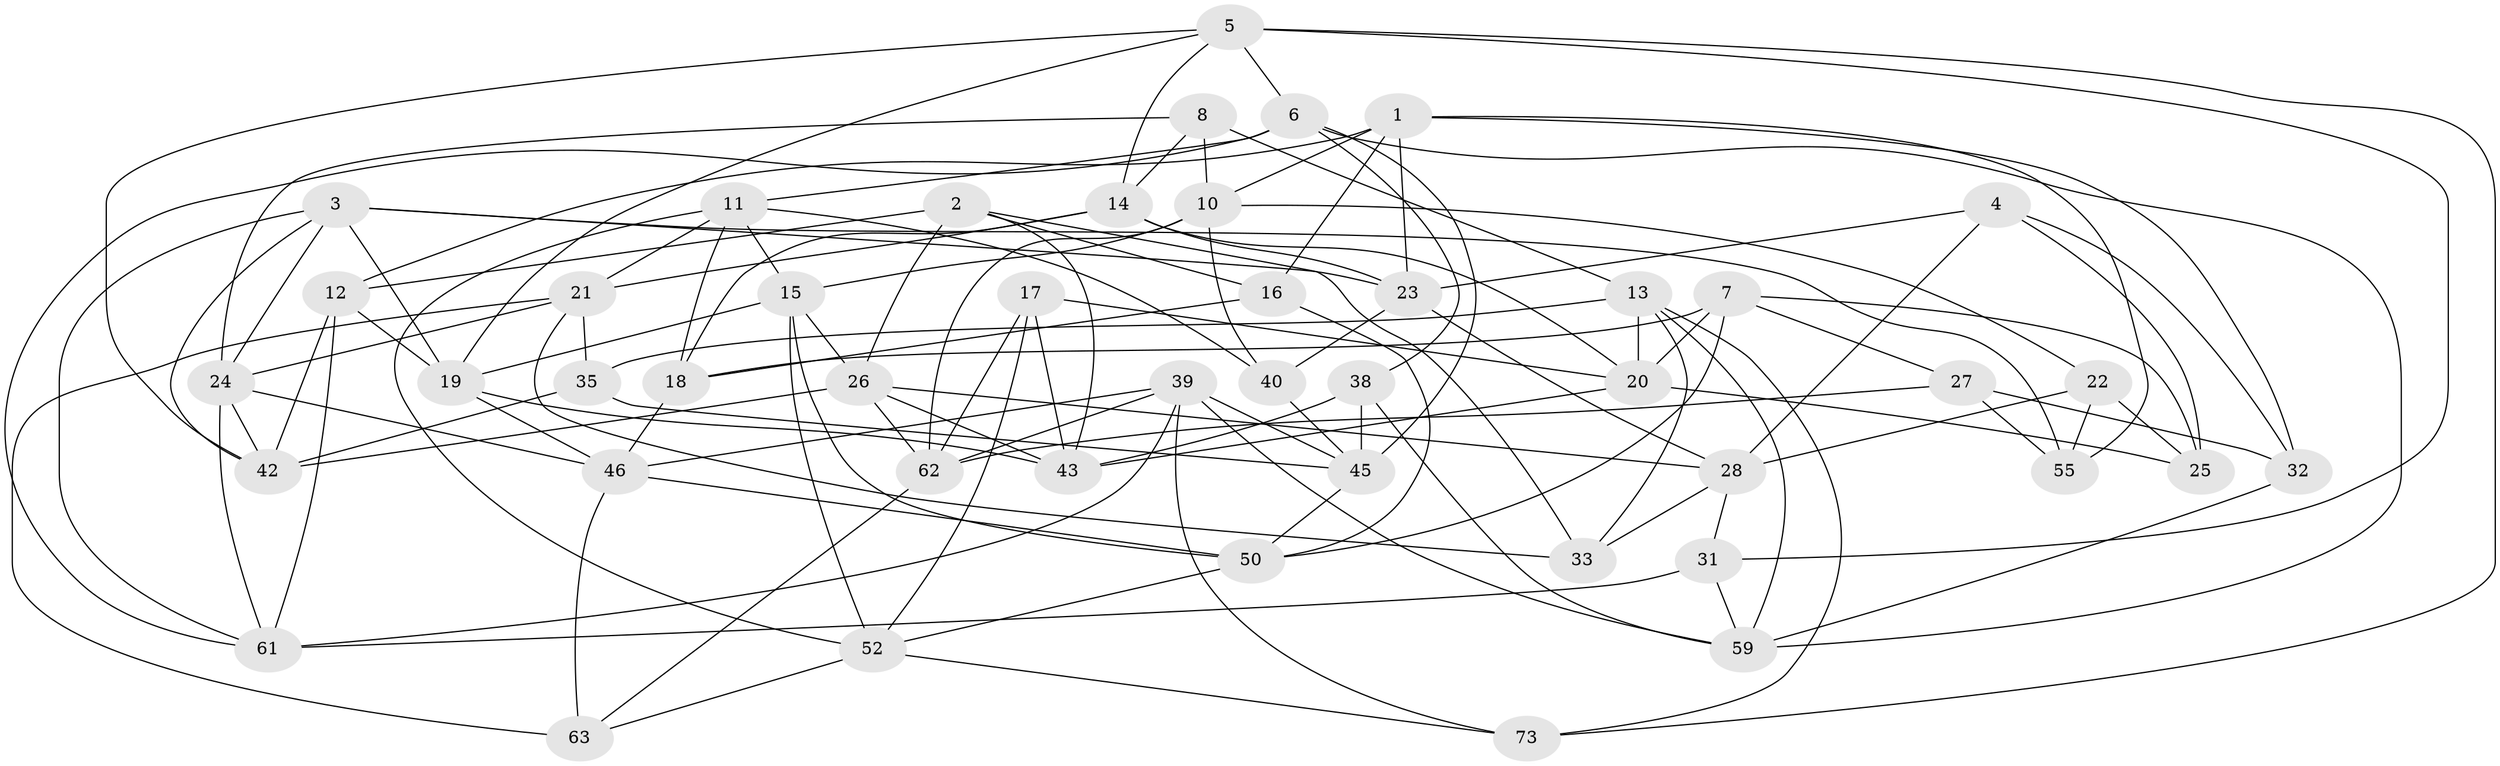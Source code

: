 // original degree distribution, {4: 1.0}
// Generated by graph-tools (version 1.1) at 2025/42/03/06/25 10:42:25]
// undirected, 46 vertices, 120 edges
graph export_dot {
graph [start="1"]
  node [color=gray90,style=filled];
  1 [super="+66"];
  2 [super="+75"];
  3 [super="+9"];
  4;
  5 [super="+57"];
  6 [super="+60"];
  7 [super="+41"];
  8;
  10 [super="+47"];
  11 [super="+67"];
  12 [super="+36"];
  13 [super="+30"];
  14 [super="+48"];
  15 [super="+76"];
  16;
  17;
  18 [super="+29"];
  19 [super="+44"];
  20 [super="+65"];
  21 [super="+53"];
  22;
  23 [super="+34"];
  24 [super="+71"];
  25;
  26 [super="+37"];
  27;
  28 [super="+51"];
  31;
  32;
  33;
  35;
  38;
  39 [super="+64"];
  40;
  42 [super="+56"];
  43 [super="+58"];
  45 [super="+49"];
  46 [super="+69"];
  50 [super="+54"];
  52 [super="+74"];
  55;
  59 [super="+70"];
  61 [super="+72"];
  62 [super="+68"];
  63;
  73;
  1 -- 10;
  1 -- 16;
  1 -- 32;
  1 -- 55;
  1 -- 12;
  1 -- 23;
  2 -- 26;
  2 -- 33;
  2 -- 12 [weight=2];
  2 -- 16;
  2 -- 43;
  3 -- 23;
  3 -- 61;
  3 -- 24;
  3 -- 19;
  3 -- 55;
  3 -- 42;
  4 -- 32;
  4 -- 25;
  4 -- 23;
  4 -- 28;
  5 -- 73;
  5 -- 31;
  5 -- 14;
  5 -- 42;
  5 -- 6;
  5 -- 19;
  6 -- 59;
  6 -- 38;
  6 -- 11;
  6 -- 61;
  6 -- 45;
  7 -- 50;
  7 -- 27;
  7 -- 20;
  7 -- 25;
  7 -- 18 [weight=2];
  8 -- 24;
  8 -- 13;
  8 -- 14;
  8 -- 10;
  10 -- 40;
  10 -- 15;
  10 -- 62;
  10 -- 22;
  11 -- 40;
  11 -- 18;
  11 -- 52;
  11 -- 21;
  11 -- 15;
  12 -- 61;
  12 -- 42;
  12 -- 19;
  13 -- 20;
  13 -- 35;
  13 -- 73;
  13 -- 59;
  13 -- 33;
  14 -- 20;
  14 -- 21;
  14 -- 18;
  14 -- 23;
  15 -- 26;
  15 -- 50;
  15 -- 52;
  15 -- 19;
  16 -- 18;
  16 -- 50;
  17 -- 20;
  17 -- 43;
  17 -- 62;
  17 -- 52;
  18 -- 46;
  19 -- 46;
  19 -- 43;
  20 -- 25;
  20 -- 43;
  21 -- 63;
  21 -- 35;
  21 -- 24;
  21 -- 33;
  22 -- 25;
  22 -- 55;
  22 -- 28;
  23 -- 40;
  23 -- 28;
  24 -- 46;
  24 -- 42;
  24 -- 61;
  26 -- 42;
  26 -- 43;
  26 -- 28;
  26 -- 62;
  27 -- 32;
  27 -- 55;
  27 -- 62;
  28 -- 31;
  28 -- 33;
  31 -- 61;
  31 -- 59;
  32 -- 59;
  35 -- 42;
  35 -- 45;
  38 -- 43;
  38 -- 45;
  38 -- 59;
  39 -- 73;
  39 -- 59;
  39 -- 62;
  39 -- 46;
  39 -- 61;
  39 -- 45;
  40 -- 45;
  45 -- 50;
  46 -- 63;
  46 -- 50;
  50 -- 52;
  52 -- 73;
  52 -- 63;
  62 -- 63;
}
